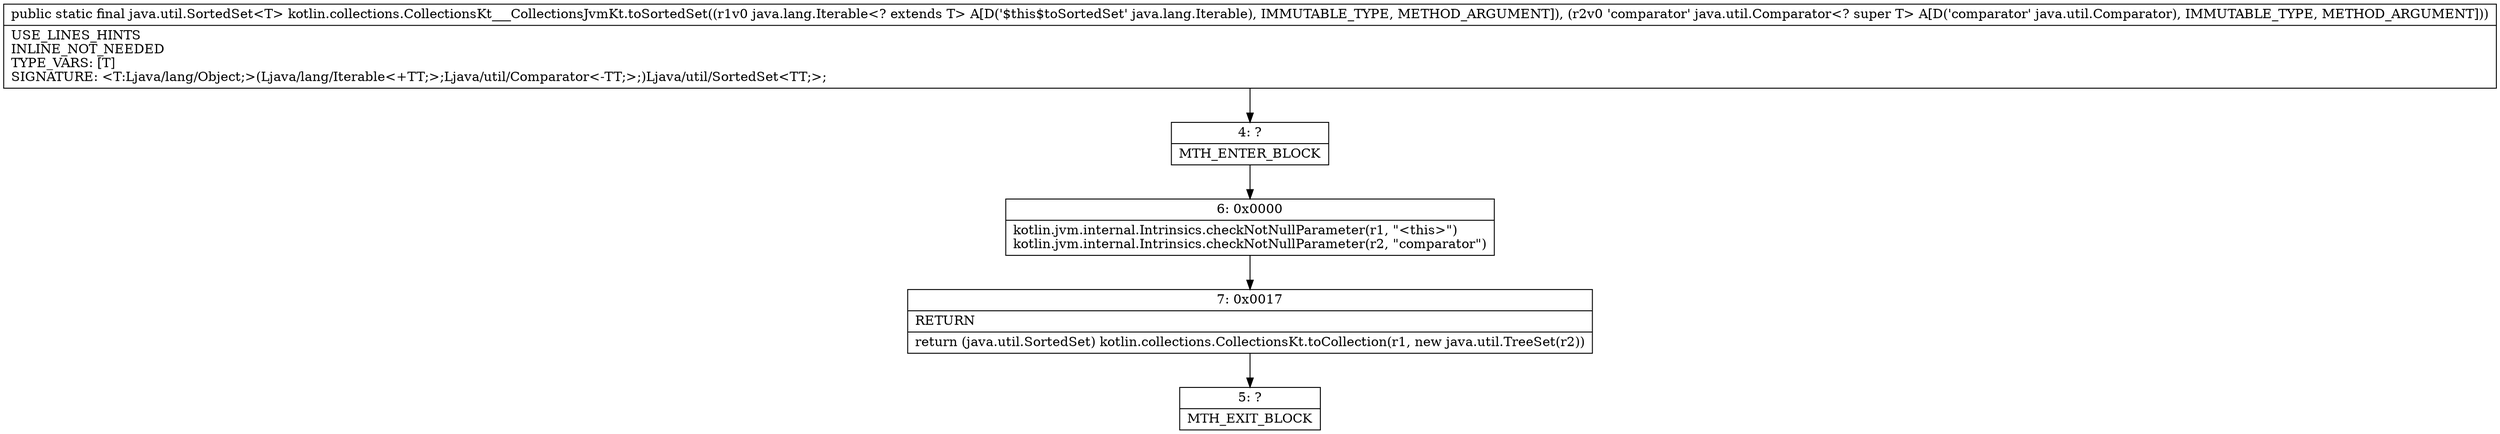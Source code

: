 digraph "CFG forkotlin.collections.CollectionsKt___CollectionsJvmKt.toSortedSet(Ljava\/lang\/Iterable;Ljava\/util\/Comparator;)Ljava\/util\/SortedSet;" {
Node_4 [shape=record,label="{4\:\ ?|MTH_ENTER_BLOCK\l}"];
Node_6 [shape=record,label="{6\:\ 0x0000|kotlin.jvm.internal.Intrinsics.checkNotNullParameter(r1, \"\<this\>\")\lkotlin.jvm.internal.Intrinsics.checkNotNullParameter(r2, \"comparator\")\l}"];
Node_7 [shape=record,label="{7\:\ 0x0017|RETURN\l|return (java.util.SortedSet) kotlin.collections.CollectionsKt.toCollection(r1, new java.util.TreeSet(r2))\l}"];
Node_5 [shape=record,label="{5\:\ ?|MTH_EXIT_BLOCK\l}"];
MethodNode[shape=record,label="{public static final java.util.SortedSet\<T\> kotlin.collections.CollectionsKt___CollectionsJvmKt.toSortedSet((r1v0 java.lang.Iterable\<? extends T\> A[D('$this$toSortedSet' java.lang.Iterable), IMMUTABLE_TYPE, METHOD_ARGUMENT]), (r2v0 'comparator' java.util.Comparator\<? super T\> A[D('comparator' java.util.Comparator), IMMUTABLE_TYPE, METHOD_ARGUMENT]))  | USE_LINES_HINTS\lINLINE_NOT_NEEDED\lTYPE_VARS: [T]\lSIGNATURE: \<T:Ljava\/lang\/Object;\>(Ljava\/lang\/Iterable\<+TT;\>;Ljava\/util\/Comparator\<\-TT;\>;)Ljava\/util\/SortedSet\<TT;\>;\l}"];
MethodNode -> Node_4;Node_4 -> Node_6;
Node_6 -> Node_7;
Node_7 -> Node_5;
}

